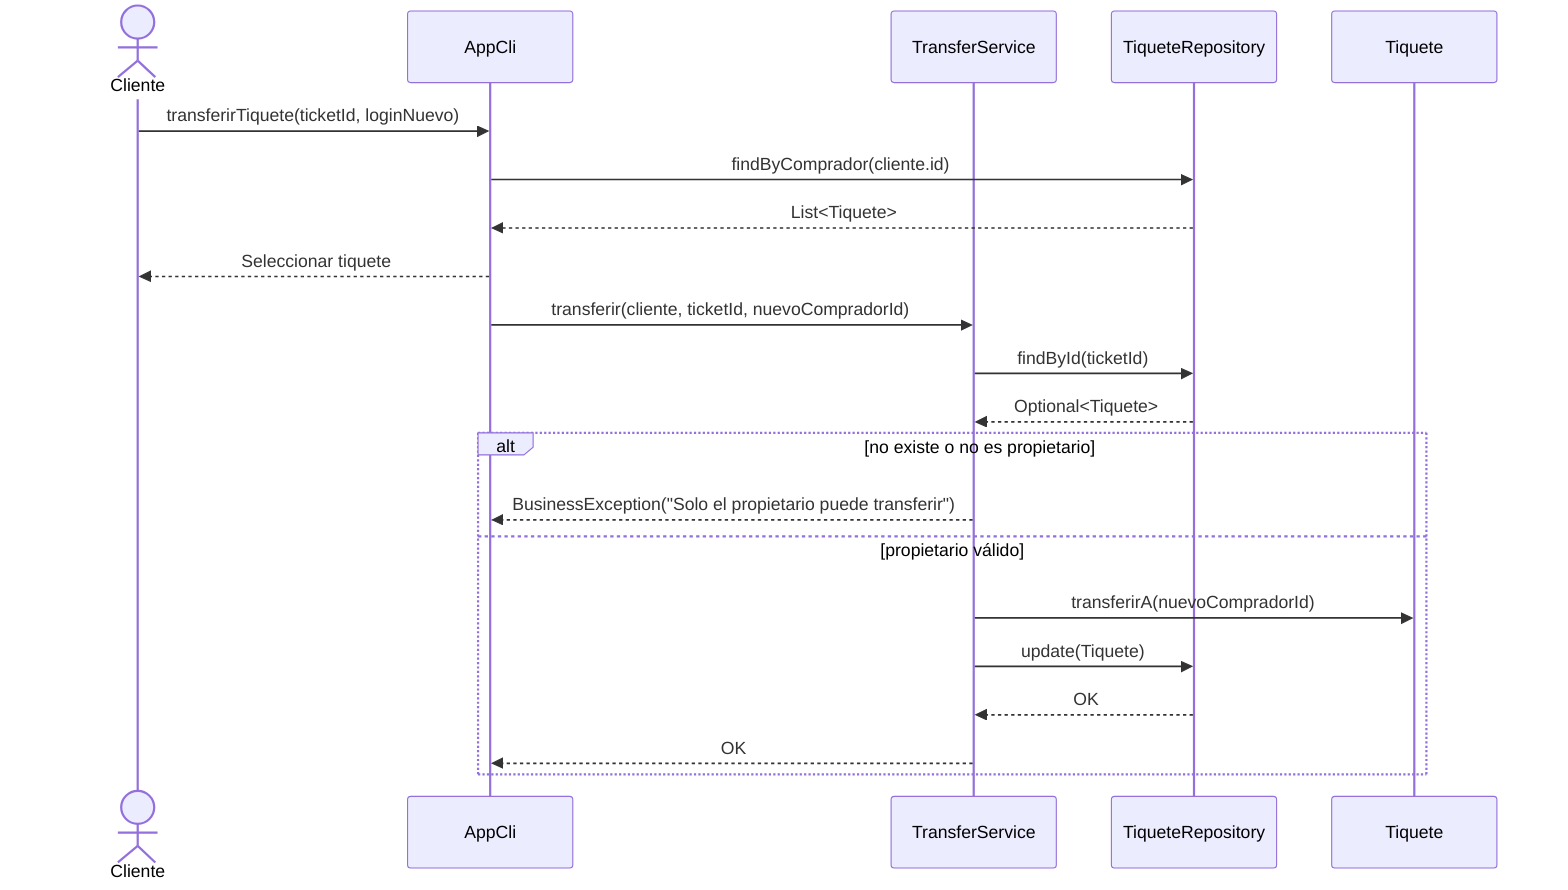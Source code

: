 %% Secuencia: Transferencia de tiquete
sequenceDiagram
actor Cliente
participant AppCli
participant TransferService
participant TiqueteRepository

Cliente->>AppCli: transferirTiquete(ticketId, loginNuevo)
AppCli->>TiqueteRepository: findByComprador(cliente.id)
TiqueteRepository-->>AppCli: List<Tiquete>
AppCli-->>Cliente: Seleccionar tiquete
AppCli->>TransferService: transferir(cliente, ticketId, nuevoCompradorId)

TransferService->>TiqueteRepository: findById(ticketId)
TiqueteRepository-->>TransferService: Optional<Tiquete>
alt no existe o no es propietario
  TransferService-->>AppCli: BusinessException("Solo el propietario puede transferir")
else propietario válido
  TransferService->>Tiquete: transferirA(nuevoCompradorId)
  TransferService->>TiqueteRepository: update(Tiquete)
  TiqueteRepository-->>TransferService: OK
  TransferService-->>AppCli: OK
end